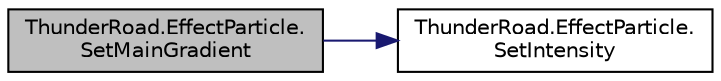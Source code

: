 digraph "ThunderRoad.EffectParticle.SetMainGradient"
{
 // LATEX_PDF_SIZE
  edge [fontname="Helvetica",fontsize="10",labelfontname="Helvetica",labelfontsize="10"];
  node [fontname="Helvetica",fontsize="10",shape=record];
  rankdir="LR";
  Node1 [label="ThunderRoad.EffectParticle.\lSetMainGradient",height=0.2,width=0.4,color="black", fillcolor="grey75", style="filled", fontcolor="black",tooltip="Sets the main gradient."];
  Node1 -> Node2 [color="midnightblue",fontsize="10",style="solid",fontname="Helvetica"];
  Node2 [label="ThunderRoad.EffectParticle.\lSetIntensity",height=0.2,width=0.4,color="black", fillcolor="white", style="filled",URL="$class_thunder_road_1_1_effect_particle.html#a8680aff191ef9f79facec8fdbd011bb1",tooltip="Sets the intensity."];
}
